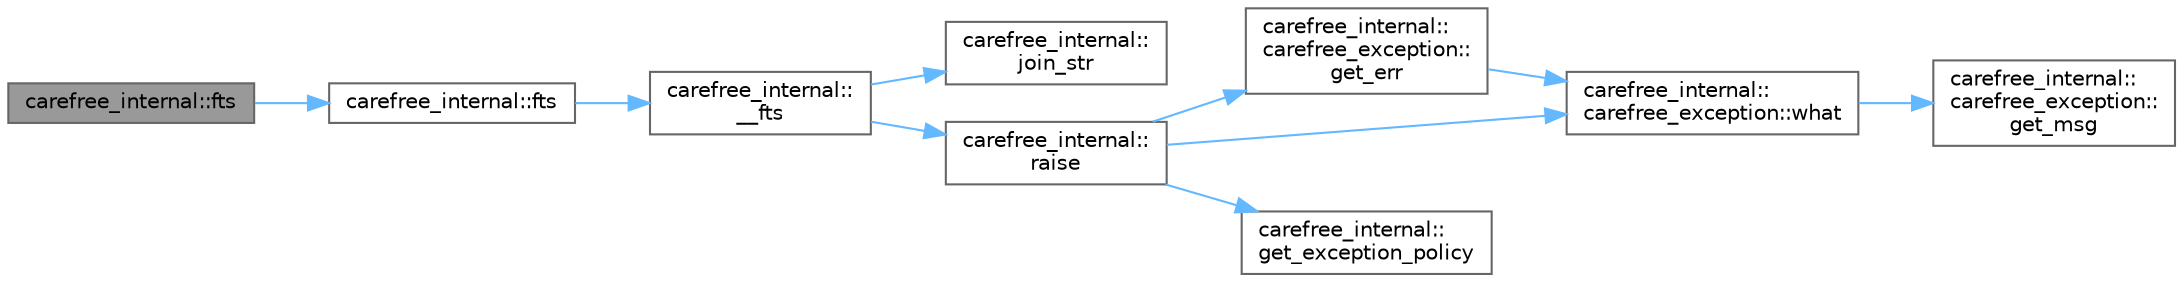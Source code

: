 digraph "carefree_internal::fts"
{
 // LATEX_PDF_SIZE
  bgcolor="transparent";
  edge [fontname=Helvetica,fontsize=10,labelfontname=Helvetica,labelfontsize=10];
  node [fontname=Helvetica,fontsize=10,shape=box,height=0.2,width=0.4];
  rankdir="LR";
  Node1 [id="Node000001",label="carefree_internal::fts",height=0.2,width=0.4,color="gray40", fillcolor="grey60", style="filled", fontcolor="black",tooltip=" "];
  Node1 -> Node2 [id="edge1_Node000001_Node000002",color="steelblue1",style="solid",tooltip=" "];
  Node2 [id="Node000002",label="carefree_internal::fts",height=0.2,width=0.4,color="grey40", fillcolor="white", style="filled",URL="$namespacecarefree__internal.html#ac4d74708fcc1b12fe463b4c2fb080c57",tooltip=" "];
  Node2 -> Node3 [id="edge2_Node000002_Node000003",color="steelblue1",style="solid",tooltip=" "];
  Node3 [id="Node000003",label="carefree_internal::\l__fts",height=0.2,width=0.4,color="grey40", fillcolor="white", style="filled",URL="$namespacecarefree__internal.html#ab59dd2f420df39f7a35fcf683435f21f",tooltip=" "];
  Node3 -> Node4 [id="edge3_Node000003_Node000004",color="steelblue1",style="solid",tooltip=" "];
  Node4 [id="Node000004",label="carefree_internal::\ljoin_str",height=0.2,width=0.4,color="grey40", fillcolor="white", style="filled",URL="$namespacecarefree__internal.html#aac3afc12d252adaa4d369fc4ec38c683",tooltip=" "];
  Node3 -> Node5 [id="edge4_Node000003_Node000005",color="steelblue1",style="solid",tooltip=" "];
  Node5 [id="Node000005",label="carefree_internal::\lraise",height=0.2,width=0.4,color="grey40", fillcolor="white", style="filled",URL="$namespacecarefree__internal.html#ad7cf10e69ae95657808b0308441f1c53",tooltip=" "];
  Node5 -> Node6 [id="edge5_Node000005_Node000006",color="steelblue1",style="solid",tooltip=" "];
  Node6 [id="Node000006",label="carefree_internal::\lcarefree_exception::\lget_err",height=0.2,width=0.4,color="grey40", fillcolor="white", style="filled",URL="$classcarefree__internal_1_1carefree__exception.html#a3401229f6b3d9ffacdbc9fcb11a4bf6f",tooltip=" "];
  Node6 -> Node7 [id="edge6_Node000006_Node000007",color="steelblue1",style="solid",tooltip=" "];
  Node7 [id="Node000007",label="carefree_internal::\lcarefree_exception::what",height=0.2,width=0.4,color="grey40", fillcolor="white", style="filled",URL="$classcarefree__internal_1_1carefree__exception.html#a2c86c4843b14b30939122f4990aa58ed",tooltip=" "];
  Node7 -> Node8 [id="edge7_Node000007_Node000008",color="steelblue1",style="solid",tooltip=" "];
  Node8 [id="Node000008",label="carefree_internal::\lcarefree_exception::\lget_msg",height=0.2,width=0.4,color="grey40", fillcolor="white", style="filled",URL="$classcarefree__internal_1_1carefree__exception.html#afcd62b42ec14c010d285e918a7bd2dd1",tooltip=" "];
  Node5 -> Node9 [id="edge8_Node000005_Node000009",color="steelblue1",style="solid",tooltip=" "];
  Node9 [id="Node000009",label="carefree_internal::\lget_exception_policy",height=0.2,width=0.4,color="grey40", fillcolor="white", style="filled",URL="$namespacecarefree__internal.html#aa840398f5d5a721a2064e7673224a891",tooltip=" "];
  Node5 -> Node7 [id="edge9_Node000005_Node000007",color="steelblue1",style="solid",tooltip=" "];
}
